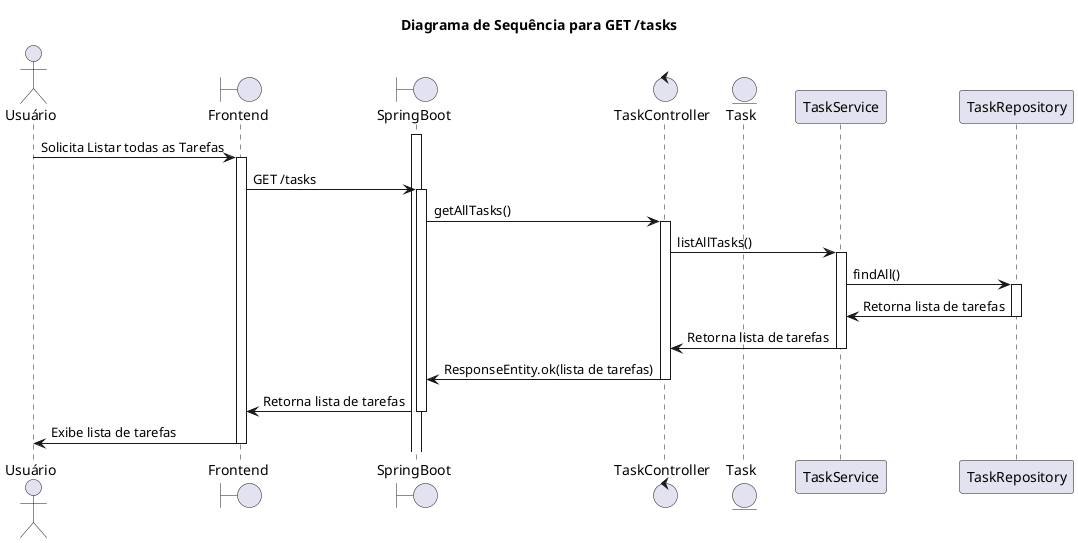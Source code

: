 @startuml
title Diagrama de Sequência para GET /tasks

actor Usuário
Boundary Frontend
Boundary SpringBoot
Control TaskController
Entity Task
Participant TaskService
Participant TaskRepository

activate SpringBoot
Usuário -> Frontend: Solicita Listar todas as Tarefas
activate Frontend
Frontend -> SpringBoot: GET /tasks
activate SpringBoot
SpringBoot -> TaskController: getAllTasks()
activate TaskController
TaskController -> TaskService: listAllTasks()
activate TaskService
TaskService -> TaskRepository: findAll()
activate TaskRepository
TaskRepository -> TaskService: Retorna lista de tarefas
deactivate TaskRepository
TaskService -> TaskController: Retorna lista de tarefas
deactivate TaskService
TaskController -> SpringBoot: ResponseEntity.ok(lista de tarefas)
deactivate TaskController
SpringBoot -> Frontend: Retorna lista de tarefas
deactivate SpringBoot
Frontend -> Usuário: Exibe lista de tarefas
deactivate Frontend
deactivate Usuário
@enduml